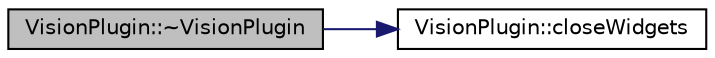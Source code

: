 digraph "VisionPlugin::~VisionPlugin"
{
 // INTERACTIVE_SVG=YES
  edge [fontname="Helvetica",fontsize="10",labelfontname="Helvetica",labelfontsize="10"];
  node [fontname="Helvetica",fontsize="10",shape=record];
  rankdir="LR";
  Node1 [label="VisionPlugin::~VisionPlugin",height=0.2,width=0.4,color="black", fillcolor="grey75", style="filled", fontcolor="black"];
  Node1 -> Node2 [color="midnightblue",fontsize="10",style="solid",fontname="Helvetica"];
  Node2 [label="VisionPlugin::closeWidgets",height=0.2,width=0.4,color="black", fillcolor="white", style="filled",URL="$d8/d1e/class_vision_plugin.html#ae7ebee86a2c475e6dbfe88352ce31d73"];
}
